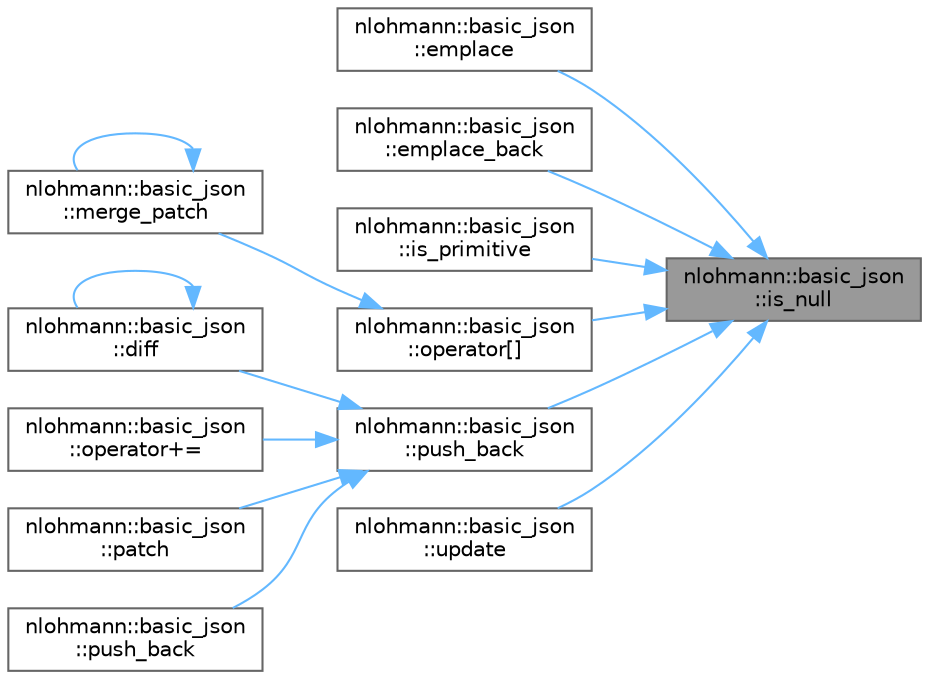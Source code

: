 digraph "nlohmann::basic_json::is_null"
{
 // LATEX_PDF_SIZE
  bgcolor="transparent";
  edge [fontname=Helvetica,fontsize=10,labelfontname=Helvetica,labelfontsize=10];
  node [fontname=Helvetica,fontsize=10,shape=box,height=0.2,width=0.4];
  rankdir="RL";
  Node1 [label="nlohmann::basic_json\l::is_null",height=0.2,width=0.4,color="gray40", fillcolor="grey60", style="filled", fontcolor="black",tooltip="return whether value is null"];
  Node1 -> Node2 [dir="back",color="steelblue1",style="solid"];
  Node2 [label="nlohmann::basic_json\l::emplace",height=0.2,width=0.4,color="grey40", fillcolor="white", style="filled",URL="$a01659.html#af244c096197a233edba4c83200ae66ac",tooltip="add an object to an object if key does not exist"];
  Node1 -> Node3 [dir="back",color="steelblue1",style="solid"];
  Node3 [label="nlohmann::basic_json\l::emplace_back",height=0.2,width=0.4,color="grey40", fillcolor="white", style="filled",URL="$a01659.html#a15c0a5db4fb12d49433801bbe6436bfb",tooltip="add an object to an array"];
  Node1 -> Node4 [dir="back",color="steelblue1",style="solid"];
  Node4 [label="nlohmann::basic_json\l::is_primitive",height=0.2,width=0.4,color="grey40", fillcolor="white", style="filled",URL="$a01659.html#a548d2d4013da24e7d7510d90febc80c4",tooltip="return whether type is primitive"];
  Node1 -> Node5 [dir="back",color="steelblue1",style="solid"];
  Node5 [label="nlohmann::basic_json\l::operator[]",height=0.2,width=0.4,color="grey40", fillcolor="white", style="filled",URL="$a01659.html#a9ea67fc1ef0ccc42e1d5388fe0416ae5",tooltip="access specified array element"];
  Node5 -> Node6 [dir="back",color="steelblue1",style="solid"];
  Node6 [label="nlohmann::basic_json\l::merge_patch",height=0.2,width=0.4,color="grey40", fillcolor="white", style="filled",URL="$a01659.html#a844a77cb154752d12118f10af26d54cb",tooltip="applies a JSON Merge Patch"];
  Node6 -> Node6 [dir="back",color="steelblue1",style="solid"];
  Node1 -> Node7 [dir="back",color="steelblue1",style="solid"];
  Node7 [label="nlohmann::basic_json\l::push_back",height=0.2,width=0.4,color="grey40", fillcolor="white", style="filled",URL="$a01659.html#ab9e0253c92736db021840105d374c4c4",tooltip="add an object to an array"];
  Node7 -> Node8 [dir="back",color="steelblue1",style="solid"];
  Node8 [label="nlohmann::basic_json\l::diff",height=0.2,width=0.4,color="grey40", fillcolor="white", style="filled",URL="$a01659.html#a1c1f21327df91a4dd6c5f5a107240385",tooltip="creates a diff as a JSON patch"];
  Node8 -> Node8 [dir="back",color="steelblue1",style="solid"];
  Node7 -> Node9 [dir="back",color="steelblue1",style="solid"];
  Node9 [label="nlohmann::basic_json\l::operator+=",height=0.2,width=0.4,color="grey40", fillcolor="white", style="filled",URL="$a01659.html#a40226d9c84fcb9cb948ae0c27b842c57",tooltip="add an object to an array"];
  Node7 -> Node10 [dir="back",color="steelblue1",style="solid"];
  Node10 [label="nlohmann::basic_json\l::patch",height=0.2,width=0.4,color="grey40", fillcolor="white", style="filled",URL="$a01659.html#adcc786998f220a5b3083ee8a37c4553e",tooltip="applies a JSON patch"];
  Node7 -> Node11 [dir="back",color="steelblue1",style="solid"];
  Node11 [label="nlohmann::basic_json\l::push_back",height=0.2,width=0.4,color="grey40", fillcolor="white", style="filled",URL="$a01659.html#a4567cf75f19b1efca090f75d7a8a350a",tooltip="add an object to an object"];
  Node1 -> Node12 [dir="back",color="steelblue1",style="solid"];
  Node12 [label="nlohmann::basic_json\l::update",height=0.2,width=0.4,color="grey40", fillcolor="white", style="filled",URL="$a01659.html#a377819905d567f6f523dcbc592cb6356",tooltip="updates a JSON object from another object, overwriting existing keys"];
}
